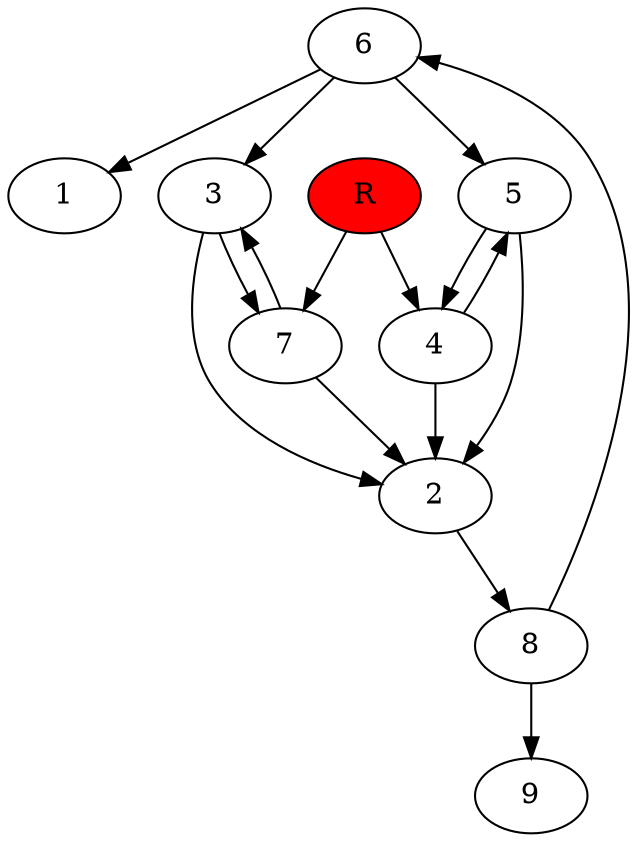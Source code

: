 digraph prb6290 {
	1
	2
	3
	4
	5
	6
	7
	8
	R [fillcolor="#ff0000" style=filled]
	2 -> 8
	3 -> 2
	3 -> 7
	4 -> 2
	4 -> 5
	5 -> 2
	5 -> 4
	6 -> 1
	6 -> 3
	6 -> 5
	7 -> 2
	7 -> 3
	8 -> 6
	8 -> 9
	R -> 4
	R -> 7
}

